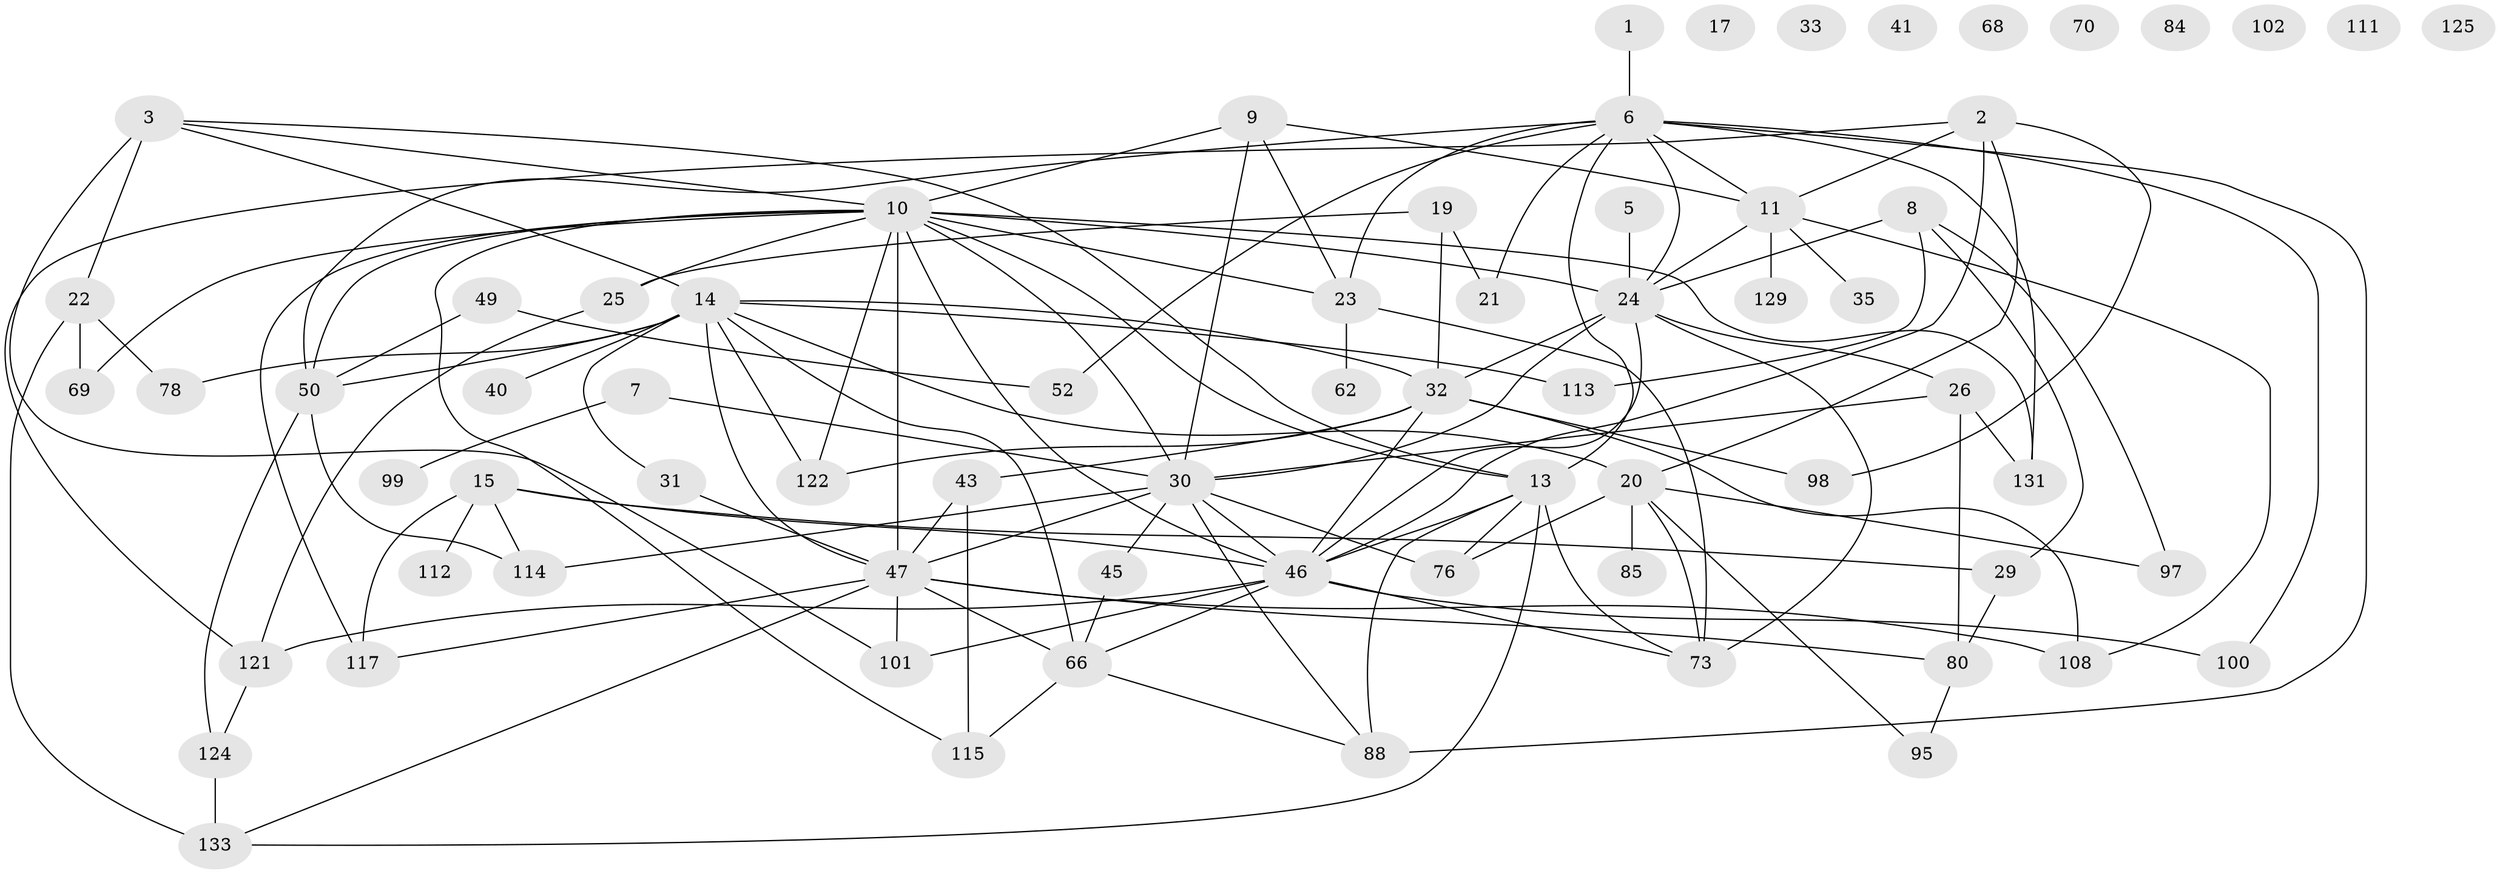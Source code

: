 // original degree distribution, {1: 0.1347517730496454, 3: 0.23404255319148937, 4: 0.1702127659574468, 2: 0.23404255319148937, 6: 0.03546099290780142, 7: 0.02127659574468085, 5: 0.10638297872340426, 0: 0.05673758865248227, 8: 0.0070921985815602835}
// Generated by graph-tools (version 1.1) at 2025/12/03/09/25 04:12:59]
// undirected, 70 vertices, 127 edges
graph export_dot {
graph [start="1"]
  node [color=gray90,style=filled];
  1;
  2 [super="+16"];
  3 [super="+140+4"];
  5 [super="+38"];
  6 [super="+130+53+72"];
  7 [super="+110+132"];
  8 [super="+81"];
  9 [super="+56"];
  10 [super="+55+58+116+12"];
  11 [super="+128+127+118+87+48+27"];
  13 [super="+94+18"];
  14 [super="+65+28+37"];
  15 [super="+104"];
  17;
  19;
  20 [super="+136+96"];
  21 [super="+86"];
  22 [super="+141+64"];
  23 [super="+42"];
  24 [super="+74"];
  25;
  26 [super="+39+138"];
  29 [super="+67"];
  30 [super="+135+139"];
  31;
  32 [super="+123+92"];
  33;
  35;
  40;
  41 [super="+61"];
  43 [super="+137"];
  45;
  46 [super="+57+54"];
  47 [super="+82+59"];
  49;
  50 [super="+120"];
  52 [super="+89"];
  62;
  66;
  68;
  69;
  70;
  73 [super="+103"];
  76 [super="+93"];
  78;
  80 [super="+90"];
  84;
  85;
  88;
  95;
  97;
  98;
  99;
  100;
  101;
  102;
  108;
  111;
  112 [super="+126"];
  113;
  114;
  115;
  117;
  121;
  122;
  124;
  125;
  129;
  131;
  133;
  1 -- 6;
  2 -- 20;
  2 -- 46;
  2 -- 121;
  2 -- 11;
  2 -- 98;
  3 -- 101;
  3 -- 22;
  3 -- 10;
  3 -- 14;
  3 -- 13;
  5 -- 24;
  6 -- 21;
  6 -- 88;
  6 -- 11;
  6 -- 131;
  6 -- 100;
  6 -- 52;
  6 -- 24;
  6 -- 13;
  6 -- 23;
  6 -- 50;
  7 -- 99;
  7 -- 30;
  8 -- 29;
  8 -- 24;
  8 -- 97;
  8 -- 113;
  9 -- 10;
  9 -- 11;
  9 -- 30;
  9 -- 23;
  10 -- 115;
  10 -- 122 [weight=3];
  10 -- 69;
  10 -- 23 [weight=2];
  10 -- 24;
  10 -- 25;
  10 -- 47 [weight=2];
  10 -- 30;
  10 -- 131;
  10 -- 117;
  10 -- 50;
  10 -- 46;
  10 -- 13;
  11 -- 129;
  11 -- 35;
  11 -- 108;
  11 -- 24;
  13 -- 73;
  13 -- 46;
  13 -- 133;
  13 -- 88 [weight=2];
  13 -- 76;
  14 -- 32;
  14 -- 40;
  14 -- 78;
  14 -- 50;
  14 -- 66;
  14 -- 122;
  14 -- 47 [weight=2];
  14 -- 31;
  14 -- 113;
  14 -- 20;
  15 -- 29;
  15 -- 112;
  15 -- 114;
  15 -- 117;
  15 -- 46;
  19 -- 25;
  19 -- 21;
  19 -- 32;
  20 -- 85;
  20 -- 97;
  20 -- 73 [weight=2];
  20 -- 95;
  20 -- 76;
  22 -- 133 [weight=2];
  22 -- 78;
  22 -- 69;
  23 -- 73;
  23 -- 62;
  24 -- 26;
  24 -- 32;
  24 -- 73;
  24 -- 46;
  24 -- 30;
  25 -- 121;
  26 -- 80;
  26 -- 131;
  26 -- 30;
  29 -- 80;
  30 -- 88;
  30 -- 45;
  30 -- 114;
  30 -- 76;
  30 -- 47;
  30 -- 46;
  31 -- 47;
  32 -- 98;
  32 -- 122;
  32 -- 108;
  32 -- 43;
  32 -- 46;
  43 -- 47;
  43 -- 115;
  45 -- 66;
  46 -- 100;
  46 -- 73;
  46 -- 66;
  46 -- 101;
  46 -- 121;
  47 -- 80;
  47 -- 66;
  47 -- 101;
  47 -- 133;
  47 -- 108;
  47 -- 117;
  49 -- 50;
  49 -- 52;
  50 -- 124;
  50 -- 114;
  66 -- 88;
  66 -- 115;
  80 -- 95;
  121 -- 124;
  124 -- 133;
}
